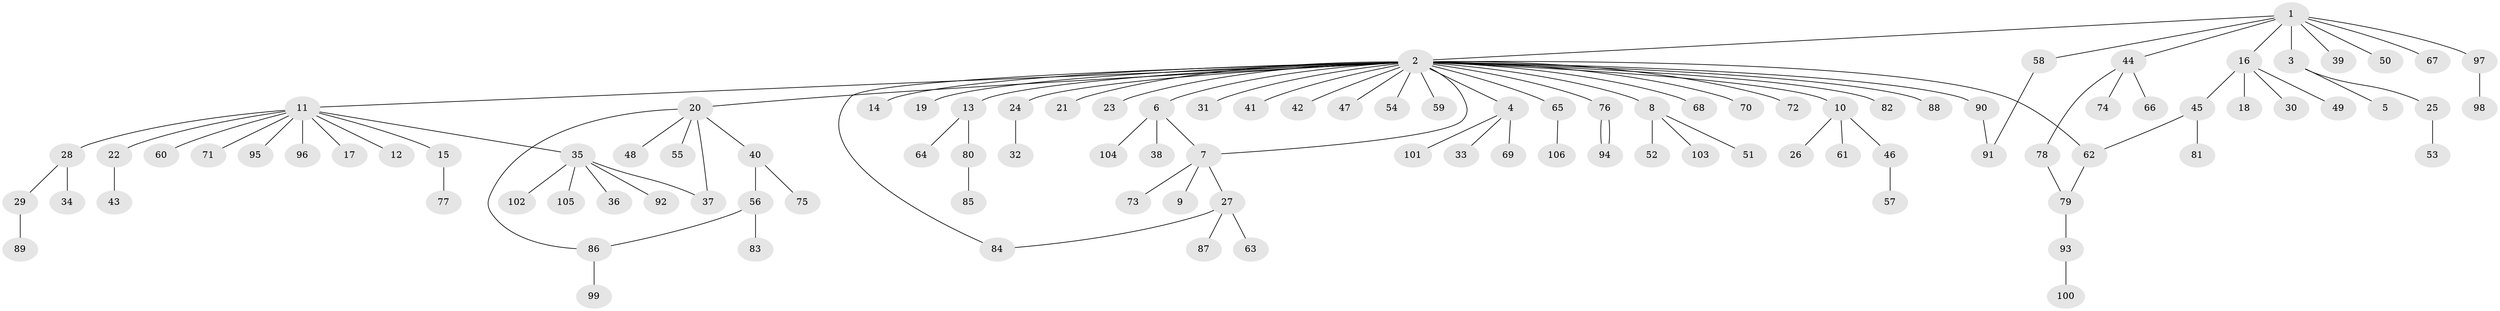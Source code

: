 // coarse degree distribution, {8: 0.018867924528301886, 15: 0.018867924528301886, 2: 0.22641509433962265, 3: 0.1509433962264151, 4: 0.018867924528301886, 1: 0.5283018867924528, 10: 0.018867924528301886, 5: 0.018867924528301886}
// Generated by graph-tools (version 1.1) at 2025/50/03/04/25 22:50:43]
// undirected, 106 vertices, 113 edges
graph export_dot {
  node [color=gray90,style=filled];
  1;
  2;
  3;
  4;
  5;
  6;
  7;
  8;
  9;
  10;
  11;
  12;
  13;
  14;
  15;
  16;
  17;
  18;
  19;
  20;
  21;
  22;
  23;
  24;
  25;
  26;
  27;
  28;
  29;
  30;
  31;
  32;
  33;
  34;
  35;
  36;
  37;
  38;
  39;
  40;
  41;
  42;
  43;
  44;
  45;
  46;
  47;
  48;
  49;
  50;
  51;
  52;
  53;
  54;
  55;
  56;
  57;
  58;
  59;
  60;
  61;
  62;
  63;
  64;
  65;
  66;
  67;
  68;
  69;
  70;
  71;
  72;
  73;
  74;
  75;
  76;
  77;
  78;
  79;
  80;
  81;
  82;
  83;
  84;
  85;
  86;
  87;
  88;
  89;
  90;
  91;
  92;
  93;
  94;
  95;
  96;
  97;
  98;
  99;
  100;
  101;
  102;
  103;
  104;
  105;
  106;
  1 -- 2;
  1 -- 3;
  1 -- 16;
  1 -- 39;
  1 -- 44;
  1 -- 50;
  1 -- 58;
  1 -- 67;
  1 -- 97;
  2 -- 4;
  2 -- 6;
  2 -- 7;
  2 -- 8;
  2 -- 10;
  2 -- 11;
  2 -- 13;
  2 -- 14;
  2 -- 19;
  2 -- 20;
  2 -- 21;
  2 -- 23;
  2 -- 24;
  2 -- 31;
  2 -- 41;
  2 -- 42;
  2 -- 47;
  2 -- 54;
  2 -- 59;
  2 -- 62;
  2 -- 65;
  2 -- 68;
  2 -- 70;
  2 -- 72;
  2 -- 76;
  2 -- 82;
  2 -- 84;
  2 -- 88;
  2 -- 90;
  3 -- 5;
  3 -- 25;
  4 -- 33;
  4 -- 69;
  4 -- 101;
  6 -- 7;
  6 -- 38;
  6 -- 104;
  7 -- 9;
  7 -- 27;
  7 -- 73;
  8 -- 51;
  8 -- 52;
  8 -- 103;
  10 -- 26;
  10 -- 46;
  10 -- 61;
  11 -- 12;
  11 -- 15;
  11 -- 17;
  11 -- 22;
  11 -- 28;
  11 -- 35;
  11 -- 60;
  11 -- 71;
  11 -- 95;
  11 -- 96;
  13 -- 64;
  13 -- 80;
  15 -- 77;
  16 -- 18;
  16 -- 30;
  16 -- 45;
  16 -- 49;
  20 -- 37;
  20 -- 40;
  20 -- 48;
  20 -- 55;
  20 -- 86;
  22 -- 43;
  24 -- 32;
  25 -- 53;
  27 -- 63;
  27 -- 84;
  27 -- 87;
  28 -- 29;
  28 -- 34;
  29 -- 89;
  35 -- 36;
  35 -- 37;
  35 -- 92;
  35 -- 102;
  35 -- 105;
  40 -- 56;
  40 -- 75;
  44 -- 66;
  44 -- 74;
  44 -- 78;
  45 -- 62;
  45 -- 81;
  46 -- 57;
  56 -- 83;
  56 -- 86;
  58 -- 91;
  62 -- 79;
  65 -- 106;
  76 -- 94;
  76 -- 94;
  78 -- 79;
  79 -- 93;
  80 -- 85;
  86 -- 99;
  90 -- 91;
  93 -- 100;
  97 -- 98;
}
